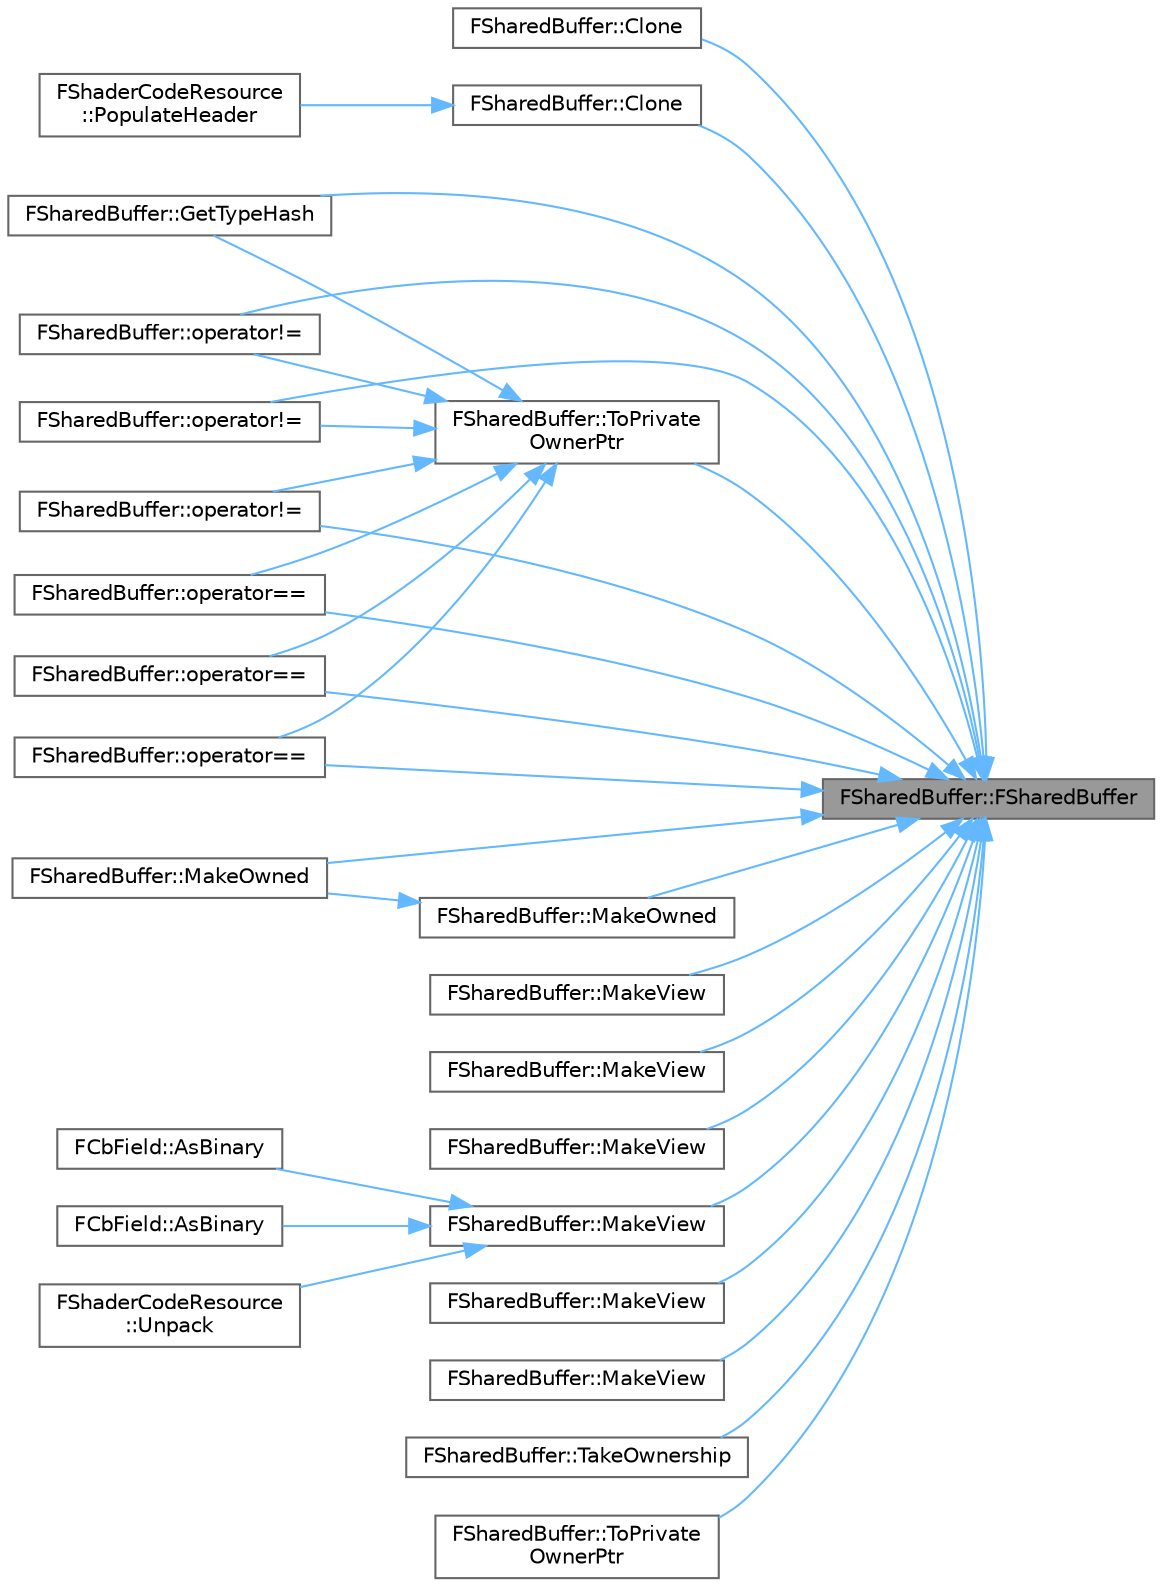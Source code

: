 digraph "FSharedBuffer::FSharedBuffer"
{
 // INTERACTIVE_SVG=YES
 // LATEX_PDF_SIZE
  bgcolor="transparent";
  edge [fontname=Helvetica,fontsize=10,labelfontname=Helvetica,labelfontsize=10];
  node [fontname=Helvetica,fontsize=10,shape=box,height=0.2,width=0.4];
  rankdir="RL";
  Node1 [id="Node000001",label="FSharedBuffer::FSharedBuffer",height=0.2,width=0.4,color="gray40", fillcolor="grey60", style="filled", fontcolor="black",tooltip="Construct a null shared buffer."];
  Node1 -> Node2 [id="edge1_Node000001_Node000002",dir="back",color="steelblue1",style="solid",tooltip=" "];
  Node2 [id="Node000002",label="FSharedBuffer::Clone",height=0.2,width=0.4,color="grey40", fillcolor="white", style="filled",URL="$d5/d2c/classFSharedBuffer.html#a999f6c76404cc46278335575a157fdbd",tooltip=" "];
  Node1 -> Node3 [id="edge2_Node000001_Node000003",dir="back",color="steelblue1",style="solid",tooltip=" "];
  Node3 [id="Node000003",label="FSharedBuffer::Clone",height=0.2,width=0.4,color="grey40", fillcolor="white", style="filled",URL="$d5/d2c/classFSharedBuffer.html#aa793377131c5b056c6c37eff46892a76",tooltip="Make an owned clone of the input."];
  Node3 -> Node4 [id="edge3_Node000003_Node000004",dir="back",color="steelblue1",style="solid",tooltip=" "];
  Node4 [id="Node000004",label="FShaderCodeResource\l::PopulateHeader",height=0.2,width=0.4,color="grey40", fillcolor="white", style="filled",URL="$d0/d8d/classFShaderCodeResource.html#a255e3d825ebbd89b9a845a56cd044ff6",tooltip=" "];
  Node1 -> Node5 [id="edge4_Node000001_Node000005",dir="back",color="steelblue1",style="solid",tooltip=" "];
  Node5 [id="Node000005",label="FSharedBuffer::GetTypeHash",height=0.2,width=0.4,color="grey40", fillcolor="white", style="filled",URL="$d5/d2c/classFSharedBuffer.html#a47b07e6e290fc24b8eda1b4433d567cc",tooltip=" "];
  Node1 -> Node6 [id="edge5_Node000001_Node000006",dir="back",color="steelblue1",style="solid",tooltip=" "];
  Node6 [id="Node000006",label="FSharedBuffer::MakeOwned",height=0.2,width=0.4,color="grey40", fillcolor="white", style="filled",URL="$d5/d2c/classFSharedBuffer.html#ab5bdbac31acb98c64275e5ba852ff7dd",tooltip=" "];
  Node1 -> Node7 [id="edge6_Node000001_Node000007",dir="back",color="steelblue1",style="solid",tooltip=" "];
  Node7 [id="Node000007",label="FSharedBuffer::MakeOwned",height=0.2,width=0.4,color="grey40", fillcolor="white", style="filled",URL="$d5/d2c/classFSharedBuffer.html#a31e52c689a195a8df02514b75d0197d0",tooltip="Returns a buffer that is owned, by cloning if not owned."];
  Node7 -> Node6 [id="edge7_Node000007_Node000006",dir="back",color="steelblue1",style="solid",tooltip=" "];
  Node1 -> Node8 [id="edge8_Node000001_Node000008",dir="back",color="steelblue1",style="solid",tooltip=" "];
  Node8 [id="Node000008",label="FSharedBuffer::MakeView",height=0.2,width=0.4,color="grey40", fillcolor="white", style="filled",URL="$d5/d2c/classFSharedBuffer.html#ad3a16518fb407cf2d1eb6053a3923d9a",tooltip=" "];
  Node1 -> Node9 [id="edge9_Node000001_Node000009",dir="back",color="steelblue1",style="solid",tooltip=" "];
  Node9 [id="Node000009",label="FSharedBuffer::MakeView",height=0.2,width=0.4,color="grey40", fillcolor="white", style="filled",URL="$d5/d2c/classFSharedBuffer.html#a3b74639e0524b1f2b958c24b81b43fb3",tooltip=" "];
  Node1 -> Node10 [id="edge10_Node000001_Node000010",dir="back",color="steelblue1",style="solid",tooltip=" "];
  Node10 [id="Node000010",label="FSharedBuffer::MakeView",height=0.2,width=0.4,color="grey40", fillcolor="white", style="filled",URL="$d5/d2c/classFSharedBuffer.html#a57f8c44d91b4be9d6a7ba98468bc4a0e",tooltip=" "];
  Node1 -> Node11 [id="edge11_Node000001_Node000011",dir="back",color="steelblue1",style="solid",tooltip=" "];
  Node11 [id="Node000011",label="FSharedBuffer::MakeView",height=0.2,width=0.4,color="grey40", fillcolor="white", style="filled",URL="$d5/d2c/classFSharedBuffer.html#a2584abd540d0578b4e82db56f8f908dd",tooltip="Make a non-owned view of the input."];
  Node11 -> Node12 [id="edge12_Node000011_Node000012",dir="back",color="steelblue1",style="solid",tooltip=" "];
  Node12 [id="Node000012",label="FCbField::AsBinary",height=0.2,width=0.4,color="grey40", fillcolor="white", style="filled",URL="$db/d5a/classFCbField.html#ade7d3d241054d075eedb0872c36a3dbf",tooltip="Access the field as binary."];
  Node11 -> Node13 [id="edge13_Node000011_Node000013",dir="back",color="steelblue1",style="solid",tooltip=" "];
  Node13 [id="Node000013",label="FCbField::AsBinary",height=0.2,width=0.4,color="grey40", fillcolor="white", style="filled",URL="$db/d5a/classFCbField.html#ac4fdc21bc9e366f80c0dde14caf20c40",tooltip=" "];
  Node11 -> Node14 [id="edge14_Node000011_Node000014",dir="back",color="steelblue1",style="solid",tooltip=" "];
  Node14 [id="Node000014",label="FShaderCodeResource\l::Unpack",height=0.2,width=0.4,color="grey40", fillcolor="white", style="filled",URL="$d0/d8d/classFShaderCodeResource.html#ae23d9d7409c337bbfacdc5264e855c71",tooltip=" "];
  Node1 -> Node15 [id="edge15_Node000001_Node000015",dir="back",color="steelblue1",style="solid",tooltip=" "];
  Node15 [id="Node000015",label="FSharedBuffer::MakeView",height=0.2,width=0.4,color="grey40", fillcolor="white", style="filled",URL="$d5/d2c/classFSharedBuffer.html#a7a74a244f2de90bbf290c80519bb734e",tooltip=" "];
  Node1 -> Node16 [id="edge16_Node000001_Node000016",dir="back",color="steelblue1",style="solid",tooltip=" "];
  Node16 [id="Node000016",label="FSharedBuffer::MakeView",height=0.2,width=0.4,color="grey40", fillcolor="white", style="filled",URL="$d5/d2c/classFSharedBuffer.html#a35fa94371096d4c784051d398227a872",tooltip="Make a view of the input within its outer buffer."];
  Node1 -> Node17 [id="edge17_Node000001_Node000017",dir="back",color="steelblue1",style="solid",tooltip=" "];
  Node17 [id="Node000017",label="FSharedBuffer::operator!=",height=0.2,width=0.4,color="grey40", fillcolor="white", style="filled",URL="$d5/d2c/classFSharedBuffer.html#a75643a4cf8c7e28392fa6c0c010353de",tooltip=" "];
  Node1 -> Node18 [id="edge18_Node000001_Node000018",dir="back",color="steelblue1",style="solid",tooltip=" "];
  Node18 [id="Node000018",label="FSharedBuffer::operator!=",height=0.2,width=0.4,color="grey40", fillcolor="white", style="filled",URL="$d5/d2c/classFSharedBuffer.html#a6b5d73fea8690ebca32f1b5feb6440fe",tooltip=" "];
  Node1 -> Node19 [id="edge19_Node000001_Node000019",dir="back",color="steelblue1",style="solid",tooltip=" "];
  Node19 [id="Node000019",label="FSharedBuffer::operator!=",height=0.2,width=0.4,color="grey40", fillcolor="white", style="filled",URL="$d5/d2c/classFSharedBuffer.html#afbc9155340956a444440fca7438d7ffa",tooltip=" "];
  Node1 -> Node20 [id="edge20_Node000001_Node000020",dir="back",color="steelblue1",style="solid",tooltip=" "];
  Node20 [id="Node000020",label="FSharedBuffer::operator==",height=0.2,width=0.4,color="grey40", fillcolor="white", style="filled",URL="$d5/d2c/classFSharedBuffer.html#a65c9e3965563c1a240fe49cf0e323fd9",tooltip=" "];
  Node1 -> Node21 [id="edge21_Node000001_Node000021",dir="back",color="steelblue1",style="solid",tooltip=" "];
  Node21 [id="Node000021",label="FSharedBuffer::operator==",height=0.2,width=0.4,color="grey40", fillcolor="white", style="filled",URL="$d5/d2c/classFSharedBuffer.html#ade36bdd85fe557536505969ec1305e01",tooltip=" "];
  Node1 -> Node22 [id="edge22_Node000001_Node000022",dir="back",color="steelblue1",style="solid",tooltip=" "];
  Node22 [id="Node000022",label="FSharedBuffer::operator==",height=0.2,width=0.4,color="grey40", fillcolor="white", style="filled",URL="$d5/d2c/classFSharedBuffer.html#ab390f08b67700e9821d2adf42a380b3e",tooltip=" "];
  Node1 -> Node23 [id="edge23_Node000001_Node000023",dir="back",color="steelblue1",style="solid",tooltip=" "];
  Node23 [id="Node000023",label="FSharedBuffer::TakeOwnership",height=0.2,width=0.4,color="grey40", fillcolor="white", style="filled",URL="$d5/d2c/classFSharedBuffer.html#a30fc79b8589e4cde496d546f5a81ca07",tooltip="Make an owned buffer by taking ownership of the input."];
  Node1 -> Node24 [id="edge24_Node000001_Node000024",dir="back",color="steelblue1",style="solid",tooltip=" "];
  Node24 [id="Node000024",label="FSharedBuffer::ToPrivate\lOwnerPtr",height=0.2,width=0.4,color="grey40", fillcolor="white", style="filled",URL="$d5/d2c/classFSharedBuffer.html#a3cb4e845cf8fb7e546f16f05852e3654",tooltip=" "];
  Node24 -> Node5 [id="edge25_Node000024_Node000005",dir="back",color="steelblue1",style="solid",tooltip=" "];
  Node24 -> Node17 [id="edge26_Node000024_Node000017",dir="back",color="steelblue1",style="solid",tooltip=" "];
  Node24 -> Node18 [id="edge27_Node000024_Node000018",dir="back",color="steelblue1",style="solid",tooltip=" "];
  Node24 -> Node19 [id="edge28_Node000024_Node000019",dir="back",color="steelblue1",style="solid",tooltip=" "];
  Node24 -> Node20 [id="edge29_Node000024_Node000020",dir="back",color="steelblue1",style="solid",tooltip=" "];
  Node24 -> Node21 [id="edge30_Node000024_Node000021",dir="back",color="steelblue1",style="solid",tooltip=" "];
  Node24 -> Node22 [id="edge31_Node000024_Node000022",dir="back",color="steelblue1",style="solid",tooltip=" "];
  Node1 -> Node25 [id="edge32_Node000001_Node000025",dir="back",color="steelblue1",style="solid",tooltip=" "];
  Node25 [id="Node000025",label="FSharedBuffer::ToPrivate\lOwnerPtr",height=0.2,width=0.4,color="grey40", fillcolor="white", style="filled",URL="$d5/d2c/classFSharedBuffer.html#a0706a384ed2385a57c2e14e5eed72e71",tooltip=" "];
}
